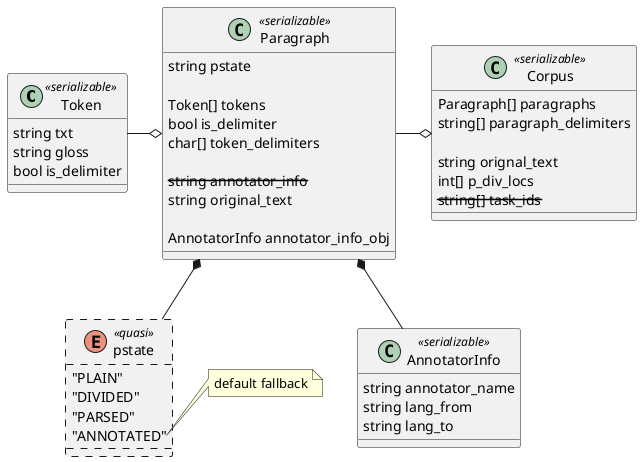 @startuml

class Token <<serializable>> {
	string txt
	string gloss
	bool is_delimiter
}

class Paragraph <<serializable>> {
	string pstate

	Token[] tokens
	bool is_delimiter
	char[] token_delimiters

	<strike>string annotator_info</strike>
	string original_text

	AnnotatorInfo annotator_info_obj
}
Paragraph o-left- Token

class Corpus <<serializable>> {
	Paragraph[] paragraphs
	string[] paragraph_delimiters

	string orignal_text
	int[] p_div_locs
	<strike>string[] task_ids</strike>
}
Corpus o-left- Paragraph

enum pstate <<quasi>> ##[dashed] {
	"PLAIN"
	"DIVIDED"
	"PARSED"
	"ANNOTATED"
}
Paragraph *-- pstate
note right of pstate::"ANNOTATED"
	default fallback
end note

class AnnotatorInfo <<serializable>> {
	string annotator_name
	string lang_from
	string lang_to
}
Paragraph *-- AnnotatorInfo

@enduml
